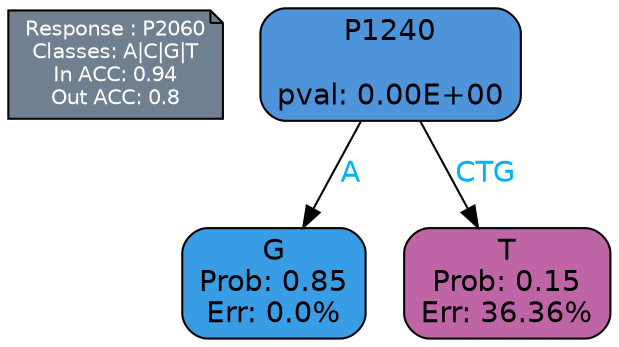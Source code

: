 digraph Tree {
node [shape=box, style="filled, rounded", color="black", fontname=helvetica] ;
graph [ranksep=equally, splines=polylines, bgcolor=transparent, dpi=600] ;
edge [fontname=helvetica] ;
LEGEND [label="Response : P2060
Classes: A|C|G|T
In ACC: 0.94
Out ACC: 0.8
",shape=note,align=left,style=filled,fillcolor="slategray",fontcolor="white",fontsize=10];1 [label="P1240

pval: 0.00E+00", fillcolor="#4d94db"] ;
2 [label="G
Prob: 0.85
Err: 0.0%", fillcolor="#399de5"] ;
3 [label="T
Prob: 0.15
Err: 36.36%", fillcolor="#bf65a6"] ;
1 -> 2 [label="A",fontcolor=deepskyblue2] ;
1 -> 3 [label="CTG",fontcolor=deepskyblue2] ;
{rank = same; 2;3;}{rank = same; LEGEND;1;}}